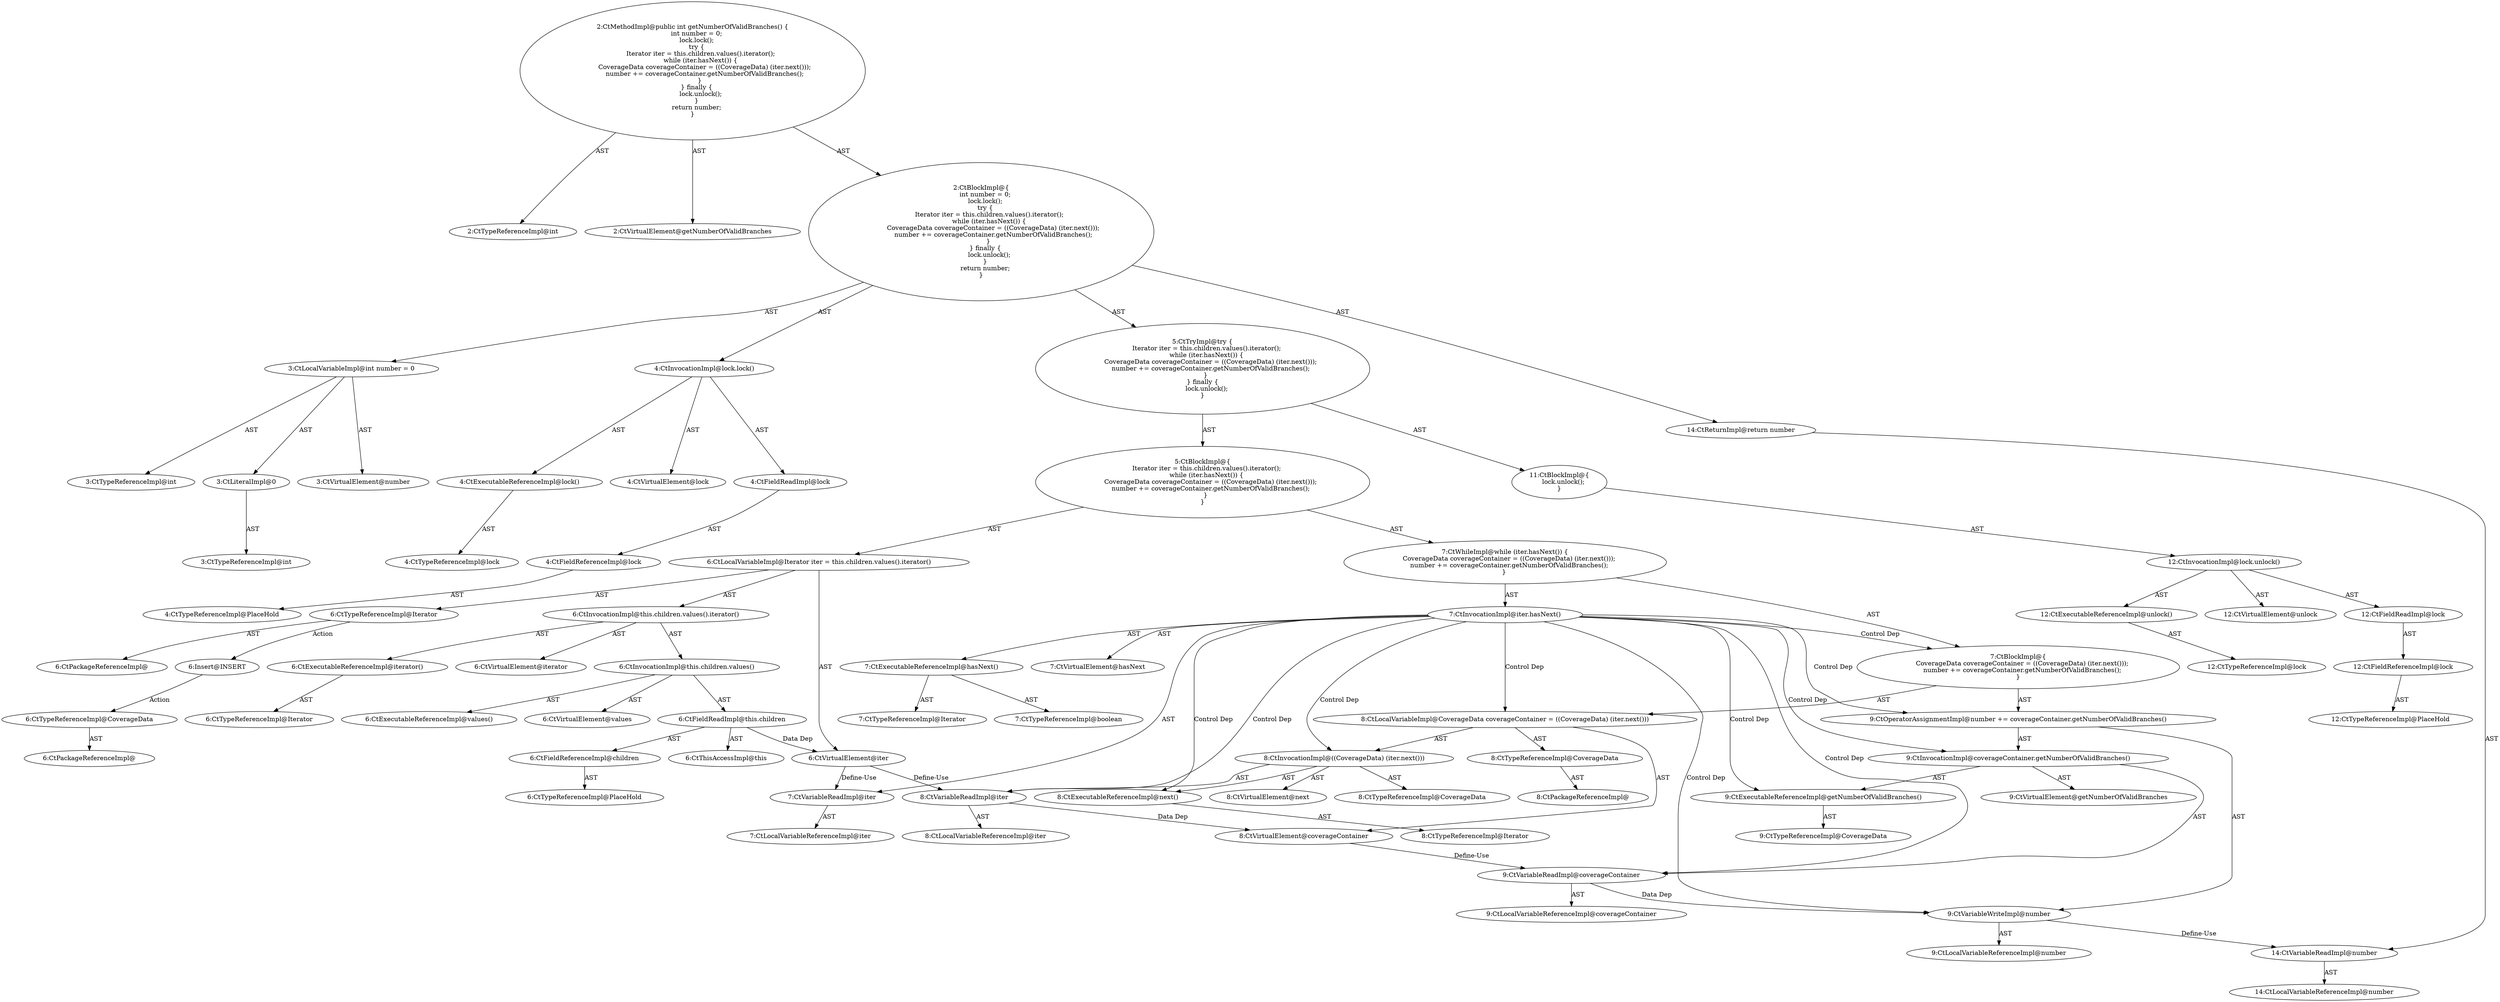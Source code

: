 digraph "getNumberOfValidBranches#?" {
0 [label="2:CtTypeReferenceImpl@int" shape=ellipse]
1 [label="2:CtVirtualElement@getNumberOfValidBranches" shape=ellipse]
2 [label="3:CtTypeReferenceImpl@int" shape=ellipse]
3 [label="3:CtLiteralImpl@0" shape=ellipse]
4 [label="3:CtTypeReferenceImpl@int" shape=ellipse]
5 [label="3:CtVirtualElement@number" shape=ellipse]
6 [label="3:CtLocalVariableImpl@int number = 0" shape=ellipse]
7 [label="4:CtExecutableReferenceImpl@lock()" shape=ellipse]
8 [label="4:CtTypeReferenceImpl@lock" shape=ellipse]
9 [label="4:CtVirtualElement@lock" shape=ellipse]
10 [label="4:CtFieldReferenceImpl@lock" shape=ellipse]
11 [label="4:CtTypeReferenceImpl@PlaceHold" shape=ellipse]
12 [label="4:CtFieldReadImpl@lock" shape=ellipse]
13 [label="4:CtInvocationImpl@lock.lock()" shape=ellipse]
14 [label="6:CtTypeReferenceImpl@Iterator" shape=ellipse]
15 [label="6:CtPackageReferenceImpl@" shape=ellipse]
16 [label="6:CtExecutableReferenceImpl@iterator()" shape=ellipse]
17 [label="6:CtTypeReferenceImpl@Iterator" shape=ellipse]
18 [label="6:CtVirtualElement@iterator" shape=ellipse]
19 [label="6:CtExecutableReferenceImpl@values()" shape=ellipse]
20 [label="6:CtVirtualElement@values" shape=ellipse]
21 [label="6:CtFieldReferenceImpl@children" shape=ellipse]
22 [label="6:CtTypeReferenceImpl@PlaceHold" shape=ellipse]
23 [label="6:CtFieldReadImpl@this.children" shape=ellipse]
24 [label="6:CtThisAccessImpl@this" shape=ellipse]
25 [label="6:CtInvocationImpl@this.children.values()" shape=ellipse]
26 [label="6:CtInvocationImpl@this.children.values().iterator()" shape=ellipse]
27 [label="6:CtVirtualElement@iter" shape=ellipse]
28 [label="6:CtLocalVariableImpl@Iterator iter = this.children.values().iterator()" shape=ellipse]
29 [label="7:CtExecutableReferenceImpl@hasNext()" shape=ellipse]
30 [label="7:CtTypeReferenceImpl@Iterator" shape=ellipse]
31 [label="7:CtTypeReferenceImpl@boolean" shape=ellipse]
32 [label="7:CtVirtualElement@hasNext" shape=ellipse]
33 [label="7:CtVariableReadImpl@iter" shape=ellipse]
34 [label="7:CtLocalVariableReferenceImpl@iter" shape=ellipse]
35 [label="7:CtInvocationImpl@iter.hasNext()" shape=ellipse]
36 [label="8:CtTypeReferenceImpl@CoverageData" shape=ellipse]
37 [label="8:CtPackageReferenceImpl@" shape=ellipse]
38 [label="8:CtExecutableReferenceImpl@next()" shape=ellipse]
39 [label="8:CtTypeReferenceImpl@Iterator" shape=ellipse]
40 [label="8:CtVirtualElement@next" shape=ellipse]
41 [label="8:CtVariableReadImpl@iter" shape=ellipse]
42 [label="8:CtLocalVariableReferenceImpl@iter" shape=ellipse]
43 [label="8:CtInvocationImpl@((CoverageData) (iter.next()))" shape=ellipse]
44 [label="8:CtTypeReferenceImpl@CoverageData" shape=ellipse]
45 [label="8:CtVirtualElement@coverageContainer" shape=ellipse]
46 [label="8:CtLocalVariableImpl@CoverageData coverageContainer = ((CoverageData) (iter.next()))" shape=ellipse]
47 [label="9:CtVariableWriteImpl@number" shape=ellipse]
48 [label="9:CtLocalVariableReferenceImpl@number" shape=ellipse]
49 [label="9:CtExecutableReferenceImpl@getNumberOfValidBranches()" shape=ellipse]
50 [label="9:CtTypeReferenceImpl@CoverageData" shape=ellipse]
51 [label="9:CtVirtualElement@getNumberOfValidBranches" shape=ellipse]
52 [label="9:CtVariableReadImpl@coverageContainer" shape=ellipse]
53 [label="9:CtLocalVariableReferenceImpl@coverageContainer" shape=ellipse]
54 [label="9:CtInvocationImpl@coverageContainer.getNumberOfValidBranches()" shape=ellipse]
55 [label="9:CtOperatorAssignmentImpl@number += coverageContainer.getNumberOfValidBranches()" shape=ellipse]
56 [label="7:CtBlockImpl@\{
    CoverageData coverageContainer = ((CoverageData) (iter.next()));
    number += coverageContainer.getNumberOfValidBranches();
\}" shape=ellipse]
57 [label="7:CtWhileImpl@while (iter.hasNext()) \{
    CoverageData coverageContainer = ((CoverageData) (iter.next()));
    number += coverageContainer.getNumberOfValidBranches();
\} " shape=ellipse]
58 [label="5:CtBlockImpl@\{
    Iterator iter = this.children.values().iterator();
    while (iter.hasNext()) \{
        CoverageData coverageContainer = ((CoverageData) (iter.next()));
        number += coverageContainer.getNumberOfValidBranches();
    \} 
\}" shape=ellipse]
59 [label="12:CtExecutableReferenceImpl@unlock()" shape=ellipse]
60 [label="12:CtTypeReferenceImpl@lock" shape=ellipse]
61 [label="12:CtVirtualElement@unlock" shape=ellipse]
62 [label="12:CtFieldReferenceImpl@lock" shape=ellipse]
63 [label="12:CtTypeReferenceImpl@PlaceHold" shape=ellipse]
64 [label="12:CtFieldReadImpl@lock" shape=ellipse]
65 [label="12:CtInvocationImpl@lock.unlock()" shape=ellipse]
66 [label="11:CtBlockImpl@\{
    lock.unlock();
\}" shape=ellipse]
67 [label="5:CtTryImpl@try \{
    Iterator iter = this.children.values().iterator();
    while (iter.hasNext()) \{
        CoverageData coverageContainer = ((CoverageData) (iter.next()));
        number += coverageContainer.getNumberOfValidBranches();
    \} 
\} finally \{
    lock.unlock();
\}" shape=ellipse]
68 [label="14:CtVariableReadImpl@number" shape=ellipse]
69 [label="14:CtLocalVariableReferenceImpl@number" shape=ellipse]
70 [label="14:CtReturnImpl@return number" shape=ellipse]
71 [label="2:CtBlockImpl@\{
    int number = 0;
    lock.lock();
    try \{
        Iterator iter = this.children.values().iterator();
        while (iter.hasNext()) \{
            CoverageData coverageContainer = ((CoverageData) (iter.next()));
            number += coverageContainer.getNumberOfValidBranches();
        \} 
    \} finally \{
        lock.unlock();
    \}
    return number;
\}" shape=ellipse]
72 [label="2:CtMethodImpl@public int getNumberOfValidBranches() \{
    int number = 0;
    lock.lock();
    try \{
        Iterator iter = this.children.values().iterator();
        while (iter.hasNext()) \{
            CoverageData coverageContainer = ((CoverageData) (iter.next()));
            number += coverageContainer.getNumberOfValidBranches();
        \} 
    \} finally \{
        lock.unlock();
    \}
    return number;
\}" shape=ellipse]
73 [label="6:Insert@INSERT" shape=ellipse]
74 [label="6:CtPackageReferenceImpl@" shape=ellipse]
75 [label="6:CtTypeReferenceImpl@CoverageData" shape=ellipse]
3 -> 4 [label="AST"];
6 -> 5 [label="AST"];
6 -> 2 [label="AST"];
6 -> 3 [label="AST"];
7 -> 8 [label="AST"];
10 -> 11 [label="AST"];
12 -> 10 [label="AST"];
13 -> 9 [label="AST"];
13 -> 12 [label="AST"];
13 -> 7 [label="AST"];
14 -> 15 [label="AST"];
14 -> 73 [label="Action"];
16 -> 17 [label="AST"];
21 -> 22 [label="AST"];
23 -> 24 [label="AST"];
23 -> 21 [label="AST"];
23 -> 27 [label="Data Dep"];
25 -> 20 [label="AST"];
25 -> 23 [label="AST"];
25 -> 19 [label="AST"];
26 -> 18 [label="AST"];
26 -> 25 [label="AST"];
26 -> 16 [label="AST"];
27 -> 33 [label="Define-Use"];
27 -> 41 [label="Define-Use"];
28 -> 27 [label="AST"];
28 -> 14 [label="AST"];
28 -> 26 [label="AST"];
29 -> 30 [label="AST"];
29 -> 31 [label="AST"];
33 -> 34 [label="AST"];
35 -> 32 [label="AST"];
35 -> 33 [label="AST"];
35 -> 29 [label="AST"];
35 -> 56 [label="Control Dep"];
35 -> 46 [label="Control Dep"];
35 -> 43 [label="Control Dep"];
35 -> 38 [label="Control Dep"];
35 -> 41 [label="Control Dep"];
35 -> 55 [label="Control Dep"];
35 -> 47 [label="Control Dep"];
35 -> 54 [label="Control Dep"];
35 -> 49 [label="Control Dep"];
35 -> 52 [label="Control Dep"];
36 -> 37 [label="AST"];
38 -> 39 [label="AST"];
41 -> 42 [label="AST"];
41 -> 45 [label="Data Dep"];
43 -> 40 [label="AST"];
43 -> 44 [label="AST"];
43 -> 41 [label="AST"];
43 -> 38 [label="AST"];
45 -> 52 [label="Define-Use"];
46 -> 45 [label="AST"];
46 -> 36 [label="AST"];
46 -> 43 [label="AST"];
47 -> 48 [label="AST"];
47 -> 68 [label="Define-Use"];
49 -> 50 [label="AST"];
52 -> 53 [label="AST"];
52 -> 47 [label="Data Dep"];
54 -> 51 [label="AST"];
54 -> 52 [label="AST"];
54 -> 49 [label="AST"];
55 -> 47 [label="AST"];
55 -> 54 [label="AST"];
56 -> 46 [label="AST"];
56 -> 55 [label="AST"];
57 -> 35 [label="AST"];
57 -> 56 [label="AST"];
58 -> 28 [label="AST"];
58 -> 57 [label="AST"];
59 -> 60 [label="AST"];
62 -> 63 [label="AST"];
64 -> 62 [label="AST"];
65 -> 61 [label="AST"];
65 -> 64 [label="AST"];
65 -> 59 [label="AST"];
66 -> 65 [label="AST"];
67 -> 58 [label="AST"];
67 -> 66 [label="AST"];
68 -> 69 [label="AST"];
70 -> 68 [label="AST"];
71 -> 6 [label="AST"];
71 -> 13 [label="AST"];
71 -> 67 [label="AST"];
71 -> 70 [label="AST"];
72 -> 1 [label="AST"];
72 -> 0 [label="AST"];
72 -> 71 [label="AST"];
73 -> 75 [label="Action"];
75 -> 74 [label="AST"];
}